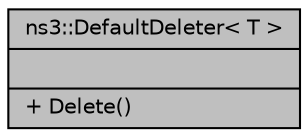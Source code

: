 digraph "ns3::DefaultDeleter&lt; T &gt;"
{
  edge [fontname="Helvetica",fontsize="10",labelfontname="Helvetica",labelfontsize="10"];
  node [fontname="Helvetica",fontsize="10",shape=record];
  Node1 [label="{ns3::DefaultDeleter\< T \>\n||+ Delete()\l}",height=0.2,width=0.4,color="black", fillcolor="grey75", style="filled", fontcolor="black"];
}
